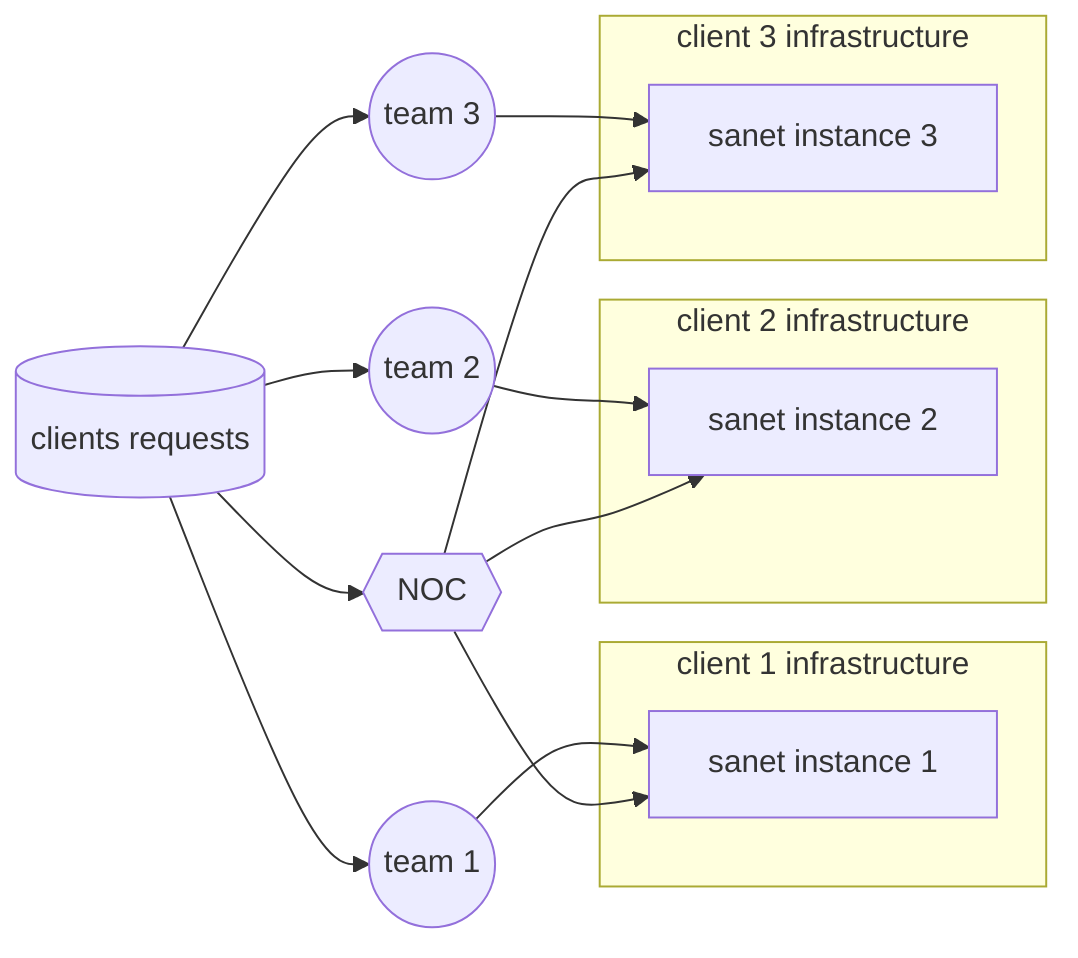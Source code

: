flowchart LR
A((team 1))
B((team 2))
C((team 3))
H{{NOC}}
D[(clients requests)]
subgraph client 1 infrastructure
E[sanet instance 1]
end
subgraph client 2 infrastructure
F[sanet instance 2]
end
subgraph client 3 infrastructure
G[sanet instance 3]
end

D --> A & B & C & H
A --> E
B --> F
C --> G
H --> E & F & G